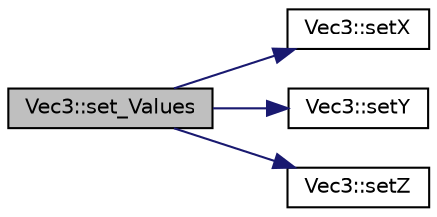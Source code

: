 digraph "Vec3::set_Values"
{
 // INTERACTIVE_SVG=YES
 // LATEX_PDF_SIZE
  edge [fontname="Helvetica",fontsize="10",labelfontname="Helvetica",labelfontsize="10"];
  node [fontname="Helvetica",fontsize="10",shape=record];
  rankdir="LR";
  Node51 [label="Vec3::set_Values",height=0.2,width=0.4,color="black", fillcolor="grey75", style="filled", fontcolor="black",tooltip=" "];
  Node51 -> Node52 [color="midnightblue",fontsize="10",style="solid",fontname="Helvetica"];
  Node52 [label="Vec3::setX",height=0.2,width=0.4,color="black", fillcolor="white", style="filled",URL="$class_vec3.html#a2d66e34e1ad4be888821158541fcd2ea",tooltip=" "];
  Node51 -> Node53 [color="midnightblue",fontsize="10",style="solid",fontname="Helvetica"];
  Node53 [label="Vec3::setY",height=0.2,width=0.4,color="black", fillcolor="white", style="filled",URL="$class_vec3.html#a4dadb34f7d48268a101914b7a4771e68",tooltip=" "];
  Node51 -> Node54 [color="midnightblue",fontsize="10",style="solid",fontname="Helvetica"];
  Node54 [label="Vec3::setZ",height=0.2,width=0.4,color="black", fillcolor="white", style="filled",URL="$class_vec3.html#a334f510fc72e3ae8cf50f61429db307a",tooltip=" "];
}
